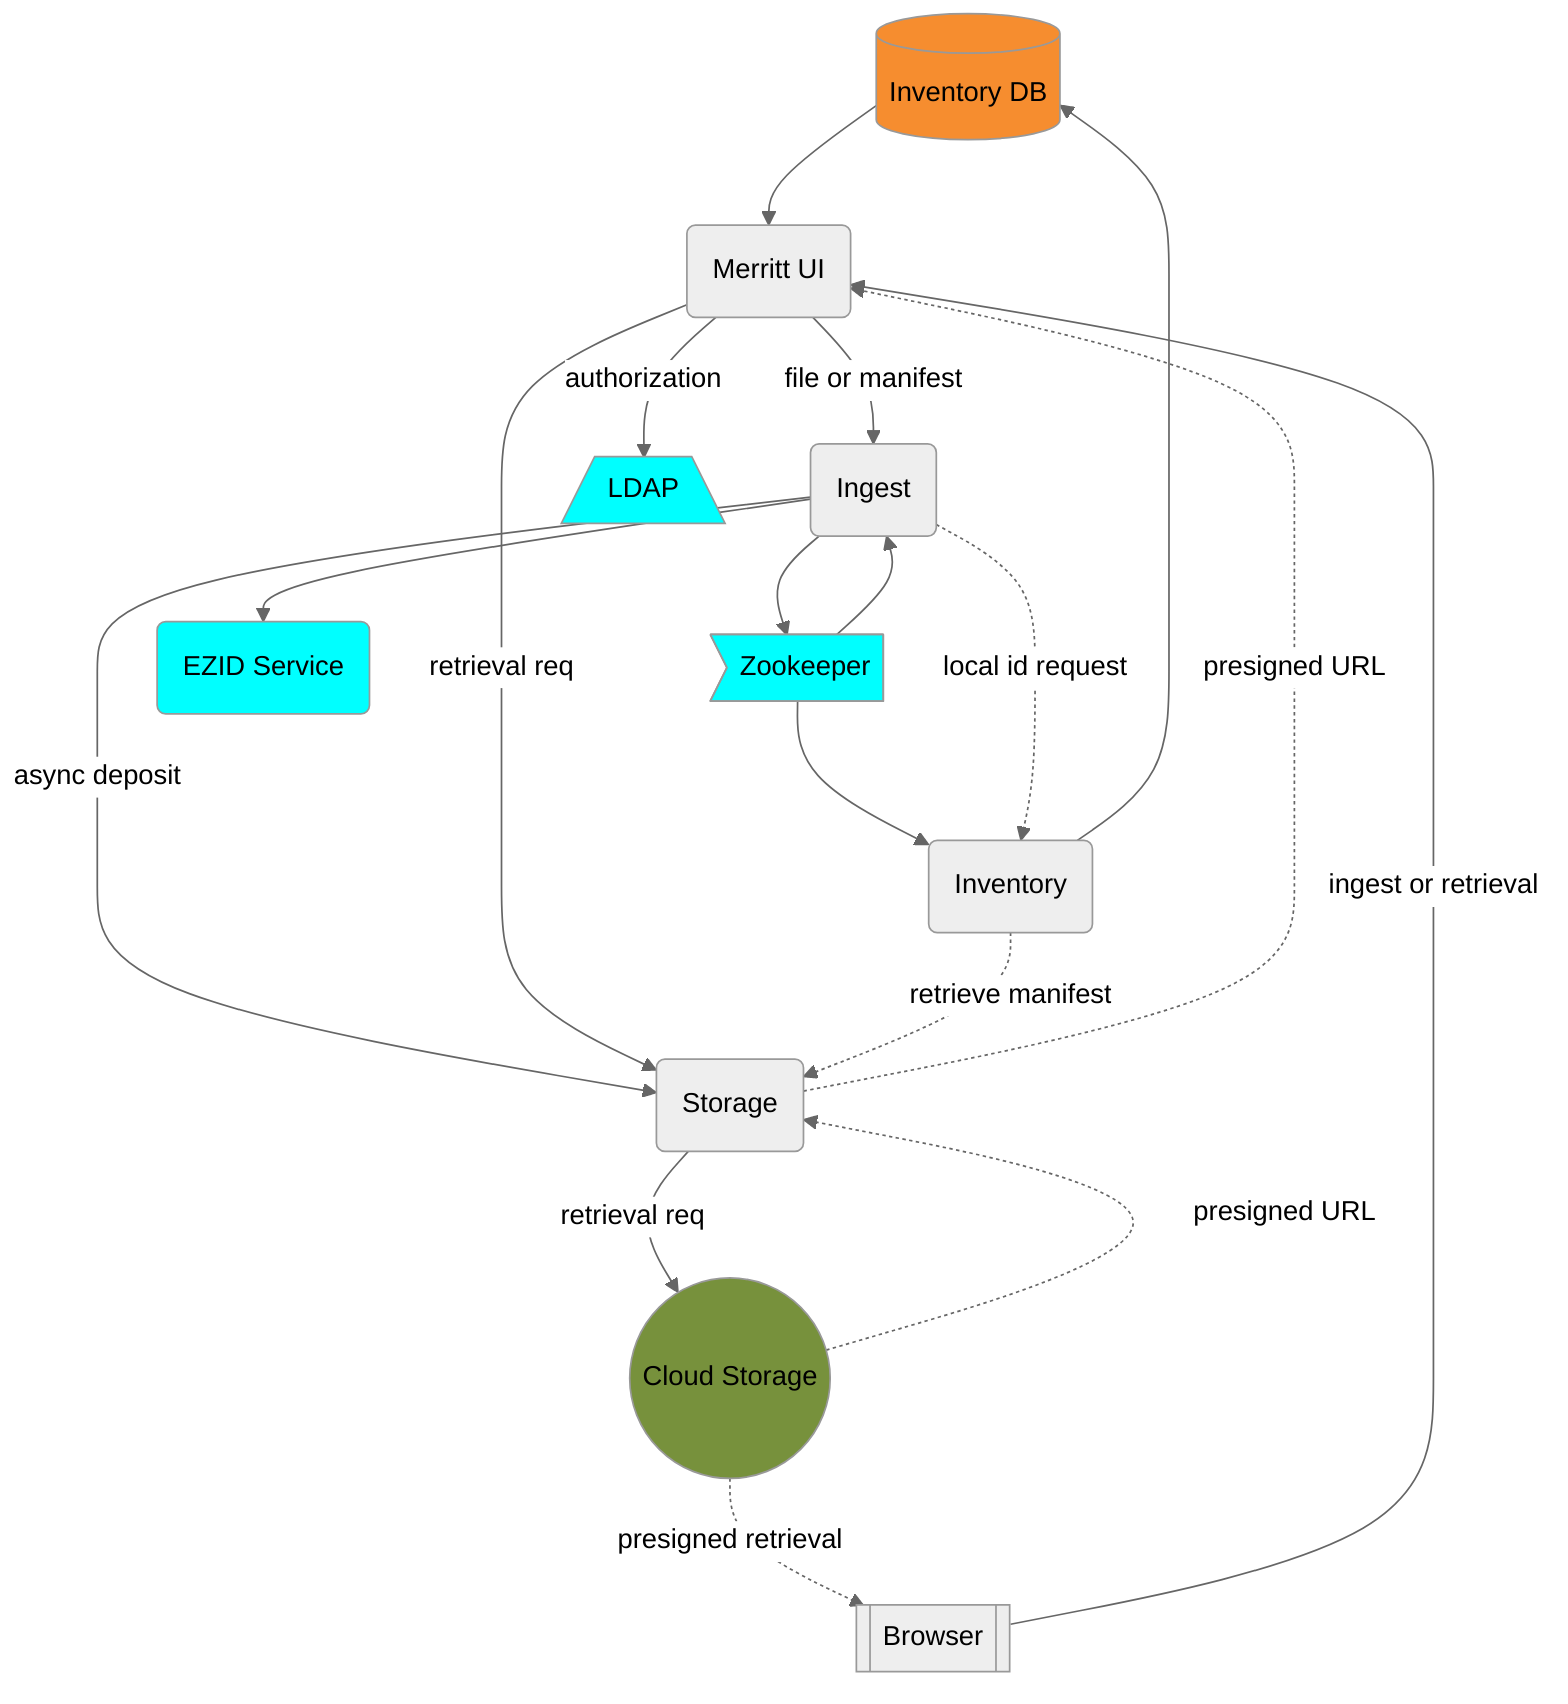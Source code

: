 %%{init: {'theme': 'neutral'}}%%
graph TD
  RDS[(Inventory DB)]
  UI("Merritt UI")
  ING(Ingest)
  ST(Storage)
  INV(Inventory)
  CLOUD(("Cloud Storage"))
  LDAP[/LDAP\]
  ZOO>Zookeeper]
  EZID(EZID Service)
  BROWSER[[Browser]]

  BROWSER --> |ingest or retrieval| UI
  RDS --> UI
  UI --> |"file or manifest"| ING
  UI --> |authorization| LDAP
  ING --> |"async deposit"| ST
  ING --> ZOO
  ZOO --> ING
  ZOO --> INV
  UI ---> |retrieval req| ST
  INV --> RDS
  ST --> |retrieval req| CLOUD
  CLOUD -.-> |presigned URL| ST
  ST -.-> |presigned URL| UI
  ING --> EZID
  CLOUD -.-> |presigned retrieval| BROWSER
  ING -.-> |local id request| INV
  INV -.-> |retrieve manifest| ST


  style CLOUD fill:#77913C
  style RDS fill:#F68D2F
  style LDAP fill:cyan
  style ZOO fill:cyan
  style EZID fill:cyan